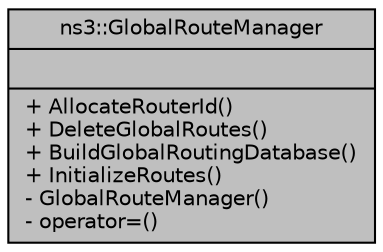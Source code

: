 digraph "ns3::GlobalRouteManager"
{
  edge [fontname="Helvetica",fontsize="10",labelfontname="Helvetica",labelfontsize="10"];
  node [fontname="Helvetica",fontsize="10",shape=record];
  Node1 [label="{ns3::GlobalRouteManager\n||+ AllocateRouterId()\l+ DeleteGlobalRoutes()\l+ BuildGlobalRoutingDatabase()\l+ InitializeRoutes()\l- GlobalRouteManager()\l- operator=()\l}",height=0.2,width=0.4,color="black", fillcolor="grey75", style="filled", fontcolor="black"];
}
